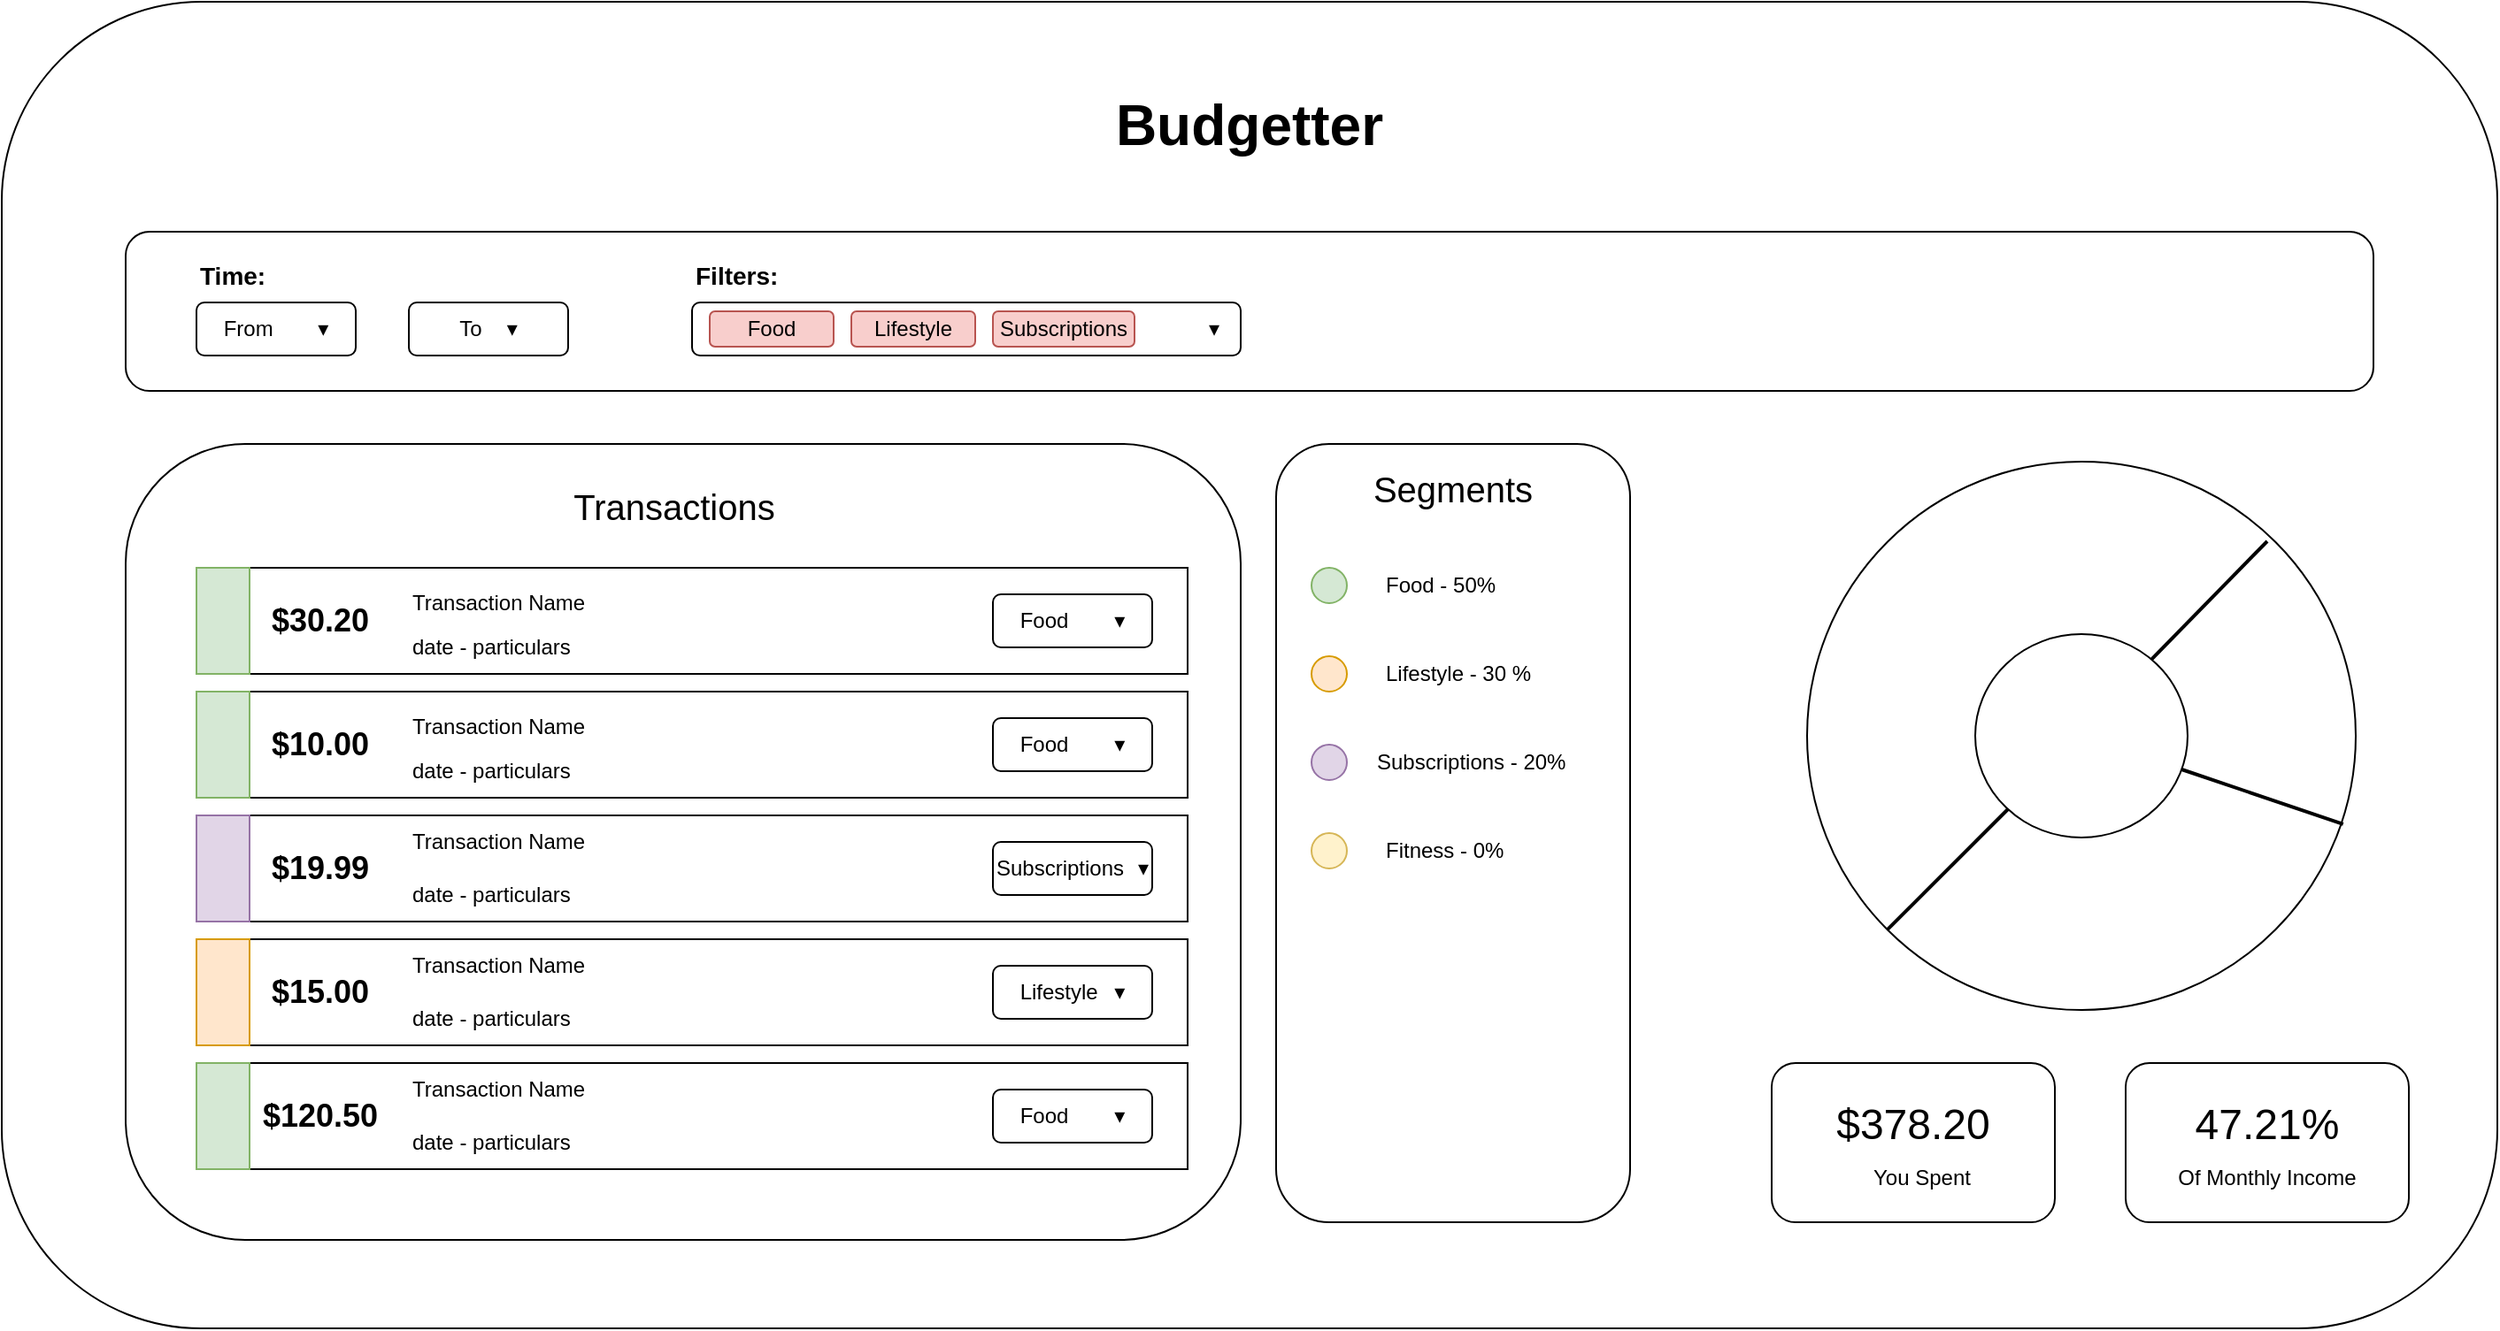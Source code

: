 <mxfile version="28.0.4">
  <diagram name="Page-1" id="HYPO_W0_CZPO0xO0YBl0">
    <mxGraphModel dx="2066" dy="1133" grid="1" gridSize="10" guides="1" tooltips="1" connect="1" arrows="1" fold="1" page="1" pageScale="1" pageWidth="4681" pageHeight="3300" math="0" shadow="0">
      <root>
        <mxCell id="0" />
        <mxCell id="1" parent="0" />
        <mxCell id="XGqoqJWx3mWhV6UJxJot-1" value="" style="rounded=1;whiteSpace=wrap;html=1;" vertex="1" parent="1">
          <mxGeometry x="340" y="170" width="1410" height="750" as="geometry" />
        </mxCell>
        <mxCell id="XGqoqJWx3mWhV6UJxJot-2" value="&lt;font style=&quot;font-size: 32px;&quot;&gt;&lt;b&gt;Budgetter&lt;/b&gt;&lt;/font&gt;" style="text;html=1;align=center;verticalAlign=middle;whiteSpace=wrap;rounded=0;" vertex="1" parent="1">
          <mxGeometry x="775" y="200" width="540" height="80" as="geometry" />
        </mxCell>
        <mxCell id="XGqoqJWx3mWhV6UJxJot-3" value="" style="rounded=1;whiteSpace=wrap;html=1;" vertex="1" parent="1">
          <mxGeometry x="410" y="420" width="630" height="450" as="geometry" />
        </mxCell>
        <mxCell id="XGqoqJWx3mWhV6UJxJot-4" value="" style="ellipse;whiteSpace=wrap;html=1;aspect=fixed;" vertex="1" parent="1">
          <mxGeometry x="1360" y="430" width="310" height="310" as="geometry" />
        </mxCell>
        <mxCell id="XGqoqJWx3mWhV6UJxJot-5" value="" style="rounded=0;whiteSpace=wrap;html=1;" vertex="1" parent="1">
          <mxGeometry x="450" y="490" width="560" height="60" as="geometry" />
        </mxCell>
        <mxCell id="XGqoqJWx3mWhV6UJxJot-6" value="" style="rounded=1;whiteSpace=wrap;html=1;" vertex="1" parent="1">
          <mxGeometry x="1060" y="420" width="200" height="440" as="geometry" />
        </mxCell>
        <mxCell id="XGqoqJWx3mWhV6UJxJot-7" value="" style="rounded=0;whiteSpace=wrap;html=1;" vertex="1" parent="1">
          <mxGeometry x="450" y="560" width="560" height="60" as="geometry" />
        </mxCell>
        <mxCell id="XGqoqJWx3mWhV6UJxJot-8" value="" style="rounded=0;whiteSpace=wrap;html=1;" vertex="1" parent="1">
          <mxGeometry x="450" y="630" width="560" height="60" as="geometry" />
        </mxCell>
        <mxCell id="XGqoqJWx3mWhV6UJxJot-9" value="" style="rounded=0;whiteSpace=wrap;html=1;" vertex="1" parent="1">
          <mxGeometry x="450" y="700" width="560" height="60" as="geometry" />
        </mxCell>
        <mxCell id="XGqoqJWx3mWhV6UJxJot-10" value="" style="rounded=0;whiteSpace=wrap;html=1;" vertex="1" parent="1">
          <mxGeometry x="450" y="770" width="560" height="60" as="geometry" />
        </mxCell>
        <mxCell id="XGqoqJWx3mWhV6UJxJot-12" value="" style="rounded=0;whiteSpace=wrap;html=1;fillColor=#d5e8d4;strokeColor=#82b366;" vertex="1" parent="1">
          <mxGeometry x="450" y="490" width="30" height="60" as="geometry" />
        </mxCell>
        <mxCell id="XGqoqJWx3mWhV6UJxJot-13" value="" style="rounded=0;whiteSpace=wrap;html=1;fillColor=#d5e8d4;strokeColor=#82b366;" vertex="1" parent="1">
          <mxGeometry x="450" y="560" width="30" height="60" as="geometry" />
        </mxCell>
        <mxCell id="XGqoqJWx3mWhV6UJxJot-14" value="" style="rounded=0;whiteSpace=wrap;html=1;fillColor=#e1d5e7;strokeColor=#9673a6;" vertex="1" parent="1">
          <mxGeometry x="450" y="630" width="30" height="60" as="geometry" />
        </mxCell>
        <mxCell id="XGqoqJWx3mWhV6UJxJot-15" value="" style="rounded=0;whiteSpace=wrap;html=1;fillColor=#ffe6cc;strokeColor=#d79b00;" vertex="1" parent="1">
          <mxGeometry x="450" y="700" width="30" height="60" as="geometry" />
        </mxCell>
        <mxCell id="XGqoqJWx3mWhV6UJxJot-16" value="" style="rounded=0;whiteSpace=wrap;html=1;fillColor=#d5e8d4;strokeColor=#82b366;" vertex="1" parent="1">
          <mxGeometry x="450" y="770" width="30" height="60" as="geometry" />
        </mxCell>
        <mxCell id="XGqoqJWx3mWhV6UJxJot-17" value="" style="ellipse;whiteSpace=wrap;html=1;fillColor=#d5e8d4;strokeColor=#82b366;" vertex="1" parent="1">
          <mxGeometry x="1080" y="490" width="20" height="20" as="geometry" />
        </mxCell>
        <mxCell id="XGqoqJWx3mWhV6UJxJot-18" value="" style="ellipse;whiteSpace=wrap;html=1;fillColor=#ffe6cc;strokeColor=#d79b00;" vertex="1" parent="1">
          <mxGeometry x="1080" y="540" width="20" height="20" as="geometry" />
        </mxCell>
        <mxCell id="XGqoqJWx3mWhV6UJxJot-19" value="" style="ellipse;whiteSpace=wrap;html=1;fillColor=#e1d5e7;strokeColor=#9673a6;" vertex="1" parent="1">
          <mxGeometry x="1080" y="590" width="20" height="20" as="geometry" />
        </mxCell>
        <mxCell id="XGqoqJWx3mWhV6UJxJot-20" value="" style="ellipse;whiteSpace=wrap;html=1;fillColor=#fff2cc;strokeColor=#d6b656;" vertex="1" parent="1">
          <mxGeometry x="1080" y="640" width="20" height="20" as="geometry" />
        </mxCell>
        <mxCell id="XGqoqJWx3mWhV6UJxJot-22" value="" style="endArrow=none;html=1;rounded=0;exitX=0;exitY=1;exitDx=0;exitDy=0;strokeWidth=2;" edge="1" parent="1" source="XGqoqJWx3mWhV6UJxJot-50">
          <mxGeometry width="50" height="50" relative="1" as="geometry">
            <mxPoint x="1570" y="525" as="sourcePoint" />
            <mxPoint x="1620" y="475" as="targetPoint" />
          </mxGeometry>
        </mxCell>
        <mxCell id="XGqoqJWx3mWhV6UJxJot-23" value="" style="endArrow=none;html=1;rounded=0;entryX=0.977;entryY=0.661;entryDx=0;entryDy=0;entryPerimeter=0;strokeWidth=2;" edge="1" parent="1" source="XGqoqJWx3mWhV6UJxJot-50" target="XGqoqJWx3mWhV6UJxJot-4">
          <mxGeometry width="50" height="50" relative="1" as="geometry">
            <mxPoint x="1510" y="585" as="sourcePoint" />
            <mxPoint x="1600" y="605" as="targetPoint" />
          </mxGeometry>
        </mxCell>
        <mxCell id="XGqoqJWx3mWhV6UJxJot-24" value="&lt;font style=&quot;font-size: 20px;&quot;&gt;Transactions&lt;/font&gt;" style="text;html=1;align=center;verticalAlign=middle;whiteSpace=wrap;rounded=0;" vertex="1" parent="1">
          <mxGeometry x="590" y="440" width="260" height="30" as="geometry" />
        </mxCell>
        <mxCell id="XGqoqJWx3mWhV6UJxJot-25" value="&lt;font style=&quot;font-size: 20px;&quot;&gt;Segments&lt;/font&gt;" style="text;html=1;align=center;verticalAlign=middle;whiteSpace=wrap;rounded=0;" vertex="1" parent="1">
          <mxGeometry x="1030" y="430" width="260" height="30" as="geometry" />
        </mxCell>
        <mxCell id="XGqoqJWx3mWhV6UJxJot-26" value="&lt;div align=&quot;left&quot;&gt;Food - 50%&lt;/div&gt;" style="text;html=1;align=left;verticalAlign=middle;whiteSpace=wrap;rounded=0;" vertex="1" parent="1">
          <mxGeometry x="1120" y="485" width="120" height="30" as="geometry" />
        </mxCell>
        <mxCell id="XGqoqJWx3mWhV6UJxJot-27" value="Lifestyle - 30 %" style="text;html=1;align=left;verticalAlign=middle;whiteSpace=wrap;rounded=0;" vertex="1" parent="1">
          <mxGeometry x="1120" y="535" width="120" height="30" as="geometry" />
        </mxCell>
        <mxCell id="XGqoqJWx3mWhV6UJxJot-28" value="Subscriptions - 20%" style="text;html=1;align=left;verticalAlign=middle;whiteSpace=wrap;rounded=0;" vertex="1" parent="1">
          <mxGeometry x="1115" y="585" width="120" height="30" as="geometry" />
        </mxCell>
        <mxCell id="XGqoqJWx3mWhV6UJxJot-29" value="Fitness - 0%" style="text;html=1;align=left;verticalAlign=middle;whiteSpace=wrap;rounded=0;" vertex="1" parent="1">
          <mxGeometry x="1120" y="635" width="110" height="30" as="geometry" />
        </mxCell>
        <mxCell id="XGqoqJWx3mWhV6UJxJot-30" value="Food&lt;span style=&quot;white-space: pre;&quot;&gt;&#x9;▾&lt;/span&gt;" style="rounded=1;whiteSpace=wrap;html=1;" vertex="1" parent="1">
          <mxGeometry x="900" y="505" width="90" height="30" as="geometry" />
        </mxCell>
        <mxCell id="XGqoqJWx3mWhV6UJxJot-31" value="Food&lt;span style=&quot;white-space: pre;&quot;&gt;&#x9;▾&lt;/span&gt;" style="rounded=1;whiteSpace=wrap;html=1;" vertex="1" parent="1">
          <mxGeometry x="900" y="575" width="90" height="30" as="geometry" />
        </mxCell>
        <mxCell id="XGqoqJWx3mWhV6UJxJot-32" value="Subscriptions&lt;span style=&quot;white-space: pre;&quot;&gt;&#x9;▾&lt;/span&gt;" style="rounded=1;whiteSpace=wrap;html=1;" vertex="1" parent="1">
          <mxGeometry x="900" y="645" width="90" height="30" as="geometry" />
        </mxCell>
        <mxCell id="XGqoqJWx3mWhV6UJxJot-33" value="Lifestyle&lt;span style=&quot;white-space: pre;&quot;&gt;&#x9;▾&lt;/span&gt;" style="rounded=1;whiteSpace=wrap;html=1;" vertex="1" parent="1">
          <mxGeometry x="900" y="715" width="90" height="30" as="geometry" />
        </mxCell>
        <mxCell id="XGqoqJWx3mWhV6UJxJot-34" value="Food&lt;span style=&quot;white-space: pre;&quot;&gt;&#x9;▾&lt;/span&gt;" style="rounded=1;whiteSpace=wrap;html=1;" vertex="1" parent="1">
          <mxGeometry x="900" y="785" width="90" height="30" as="geometry" />
        </mxCell>
        <mxCell id="XGqoqJWx3mWhV6UJxJot-35" value="&lt;b&gt;&lt;font style=&quot;font-size: 18px;&quot;&gt;$30.20&lt;/font&gt;&lt;/b&gt;" style="text;html=1;align=center;verticalAlign=middle;whiteSpace=wrap;rounded=0;" vertex="1" parent="1">
          <mxGeometry x="490" y="505" width="60" height="30" as="geometry" />
        </mxCell>
        <mxCell id="XGqoqJWx3mWhV6UJxJot-36" value="&lt;font style=&quot;font-size: 18px;&quot;&gt;&lt;b&gt;$10.00&lt;/b&gt;&lt;/font&gt;" style="text;html=1;align=center;verticalAlign=middle;whiteSpace=wrap;rounded=0;" vertex="1" parent="1">
          <mxGeometry x="490" y="575" width="60" height="30" as="geometry" />
        </mxCell>
        <mxCell id="XGqoqJWx3mWhV6UJxJot-37" value="&lt;b&gt;&lt;font style=&quot;font-size: 18px;&quot;&gt;$19.99&lt;/font&gt;&lt;/b&gt;" style="text;html=1;align=center;verticalAlign=middle;whiteSpace=wrap;rounded=0;" vertex="1" parent="1">
          <mxGeometry x="490" y="645" width="60" height="30" as="geometry" />
        </mxCell>
        <mxCell id="XGqoqJWx3mWhV6UJxJot-38" value="&lt;b&gt;&lt;font style=&quot;font-size: 18px;&quot;&gt;$15.00&lt;/font&gt;&lt;/b&gt;" style="text;html=1;align=center;verticalAlign=middle;whiteSpace=wrap;rounded=0;" vertex="1" parent="1">
          <mxGeometry x="490" y="715" width="60" height="30" as="geometry" />
        </mxCell>
        <mxCell id="XGqoqJWx3mWhV6UJxJot-39" value="&lt;b&gt;&lt;font style=&quot;font-size: 18px;&quot;&gt;$120.50&lt;/font&gt;&lt;/b&gt;" style="text;html=1;align=center;verticalAlign=middle;whiteSpace=wrap;rounded=0;" vertex="1" parent="1">
          <mxGeometry x="490" y="785" width="60" height="30" as="geometry" />
        </mxCell>
        <mxCell id="XGqoqJWx3mWhV6UJxJot-40" value="Transaction Name" style="text;html=1;align=left;verticalAlign=middle;whiteSpace=wrap;rounded=0;" vertex="1" parent="1">
          <mxGeometry x="570" y="495" width="300" height="30" as="geometry" />
        </mxCell>
        <mxCell id="XGqoqJWx3mWhV6UJxJot-41" value="date - particulars" style="text;html=1;align=left;verticalAlign=middle;whiteSpace=wrap;rounded=0;" vertex="1" parent="1">
          <mxGeometry x="570" y="520" width="300" height="30" as="geometry" />
        </mxCell>
        <mxCell id="XGqoqJWx3mWhV6UJxJot-42" value="Transaction Name" style="text;html=1;align=left;verticalAlign=middle;whiteSpace=wrap;rounded=0;" vertex="1" parent="1">
          <mxGeometry x="570" y="565" width="300" height="30" as="geometry" />
        </mxCell>
        <mxCell id="XGqoqJWx3mWhV6UJxJot-43" value="date - particulars" style="text;html=1;align=left;verticalAlign=middle;whiteSpace=wrap;rounded=0;" vertex="1" parent="1">
          <mxGeometry x="570" y="590" width="300" height="30" as="geometry" />
        </mxCell>
        <mxCell id="XGqoqJWx3mWhV6UJxJot-44" value="Transaction Name" style="text;html=1;align=left;verticalAlign=middle;whiteSpace=wrap;rounded=0;" vertex="1" parent="1">
          <mxGeometry x="570" y="630" width="300" height="30" as="geometry" />
        </mxCell>
        <mxCell id="XGqoqJWx3mWhV6UJxJot-45" value="date - particulars" style="text;html=1;align=left;verticalAlign=middle;whiteSpace=wrap;rounded=0;" vertex="1" parent="1">
          <mxGeometry x="570" y="660" width="300" height="30" as="geometry" />
        </mxCell>
        <mxCell id="XGqoqJWx3mWhV6UJxJot-46" value="Transaction Name" style="text;html=1;align=left;verticalAlign=middle;whiteSpace=wrap;rounded=0;" vertex="1" parent="1">
          <mxGeometry x="570" y="700" width="300" height="30" as="geometry" />
        </mxCell>
        <mxCell id="XGqoqJWx3mWhV6UJxJot-47" value="date - particulars" style="text;html=1;align=left;verticalAlign=middle;whiteSpace=wrap;rounded=0;" vertex="1" parent="1">
          <mxGeometry x="570" y="730" width="300" height="30" as="geometry" />
        </mxCell>
        <mxCell id="XGqoqJWx3mWhV6UJxJot-48" value="Transaction Name" style="text;html=1;align=left;verticalAlign=middle;whiteSpace=wrap;rounded=0;" vertex="1" parent="1">
          <mxGeometry x="570" y="770" width="300" height="30" as="geometry" />
        </mxCell>
        <mxCell id="XGqoqJWx3mWhV6UJxJot-49" value="date - particulars" style="text;html=1;align=left;verticalAlign=middle;whiteSpace=wrap;rounded=0;" vertex="1" parent="1">
          <mxGeometry x="570" y="800" width="300" height="30" as="geometry" />
        </mxCell>
        <mxCell id="XGqoqJWx3mWhV6UJxJot-51" value="" style="endArrow=none;html=1;rounded=0;entryX=0.977;entryY=0.661;entryDx=0;entryDy=0;entryPerimeter=0;strokeWidth=2;" edge="1" parent="1" target="XGqoqJWx3mWhV6UJxJot-50">
          <mxGeometry width="50" height="50" relative="1" as="geometry">
            <mxPoint x="1510" y="585" as="sourcePoint" />
            <mxPoint x="1663" y="635" as="targetPoint" />
          </mxGeometry>
        </mxCell>
        <mxCell id="XGqoqJWx3mWhV6UJxJot-52" value="" style="endArrow=none;html=1;rounded=0;exitX=0;exitY=1;exitDx=0;exitDy=0;strokeWidth=2;" edge="1" parent="1" source="XGqoqJWx3mWhV6UJxJot-4" target="XGqoqJWx3mWhV6UJxJot-50">
          <mxGeometry width="50" height="50" relative="1" as="geometry">
            <mxPoint x="1405" y="695" as="sourcePoint" />
            <mxPoint x="1620" y="475" as="targetPoint" />
          </mxGeometry>
        </mxCell>
        <mxCell id="XGqoqJWx3mWhV6UJxJot-50" value="" style="ellipse;whiteSpace=wrap;html=1;" vertex="1" parent="1">
          <mxGeometry x="1455" y="527.5" width="120" height="115" as="geometry" />
        </mxCell>
        <mxCell id="XGqoqJWx3mWhV6UJxJot-53" value="" style="rounded=1;whiteSpace=wrap;html=1;" vertex="1" parent="1">
          <mxGeometry x="410" y="300" width="1270" height="90" as="geometry" />
        </mxCell>
        <mxCell id="XGqoqJWx3mWhV6UJxJot-54" value="" style="rounded=1;whiteSpace=wrap;html=1;" vertex="1" parent="1">
          <mxGeometry x="1340" y="770" width="160" height="90" as="geometry" />
        </mxCell>
        <mxCell id="XGqoqJWx3mWhV6UJxJot-55" value="" style="rounded=1;whiteSpace=wrap;html=1;" vertex="1" parent="1">
          <mxGeometry x="1540" y="770" width="160" height="90" as="geometry" />
        </mxCell>
        <mxCell id="XGqoqJWx3mWhV6UJxJot-56" value="&lt;font style=&quot;font-size: 24px;&quot;&gt;$378.20&lt;/font&gt;" style="text;html=1;align=center;verticalAlign=middle;whiteSpace=wrap;rounded=0;" vertex="1" parent="1">
          <mxGeometry x="1370" y="790" width="100" height="30" as="geometry" />
        </mxCell>
        <mxCell id="XGqoqJWx3mWhV6UJxJot-57" value="&lt;font style=&quot;font-size: 24px;&quot;&gt;47.21%&lt;/font&gt;" style="text;html=1;align=center;verticalAlign=middle;whiteSpace=wrap;rounded=0;" vertex="1" parent="1">
          <mxGeometry x="1570" y="790" width="100" height="30" as="geometry" />
        </mxCell>
        <mxCell id="XGqoqJWx3mWhV6UJxJot-58" value="You Spent" style="text;html=1;align=center;verticalAlign=middle;whiteSpace=wrap;rounded=0;" vertex="1" parent="1">
          <mxGeometry x="1360" y="820" width="130" height="30" as="geometry" />
        </mxCell>
        <mxCell id="XGqoqJWx3mWhV6UJxJot-59" value="Of Monthly Income" style="text;html=1;align=center;verticalAlign=middle;whiteSpace=wrap;rounded=0;" vertex="1" parent="1">
          <mxGeometry x="1555" y="820" width="130" height="30" as="geometry" />
        </mxCell>
        <mxCell id="XGqoqJWx3mWhV6UJxJot-60" value="From&lt;span style=&quot;white-space: pre;&quot;&gt;&#x9;▾&lt;/span&gt;" style="rounded=1;whiteSpace=wrap;html=1;" vertex="1" parent="1">
          <mxGeometry x="450" y="340" width="90" height="30" as="geometry" />
        </mxCell>
        <mxCell id="XGqoqJWx3mWhV6UJxJot-61" value="To&lt;span style=&quot;white-space: pre;&quot;&gt;&#x9;▾&lt;/span&gt;" style="rounded=1;whiteSpace=wrap;html=1;" vertex="1" parent="1">
          <mxGeometry x="570" y="340" width="90" height="30" as="geometry" />
        </mxCell>
        <mxCell id="XGqoqJWx3mWhV6UJxJot-62" value="&lt;div align=&quot;left&quot;&gt;&lt;b&gt;&lt;font style=&quot;font-size: 14px;&quot;&gt;Time:&lt;/font&gt;&lt;/b&gt;&lt;/div&gt;" style="text;html=1;align=left;verticalAlign=middle;whiteSpace=wrap;rounded=0;" vertex="1" parent="1">
          <mxGeometry x="450" y="310" width="100" height="30" as="geometry" />
        </mxCell>
        <mxCell id="XGqoqJWx3mWhV6UJxJot-63" value="" style="rounded=1;whiteSpace=wrap;html=1;" vertex="1" parent="1">
          <mxGeometry x="730" y="340" width="310" height="30" as="geometry" />
        </mxCell>
        <mxCell id="XGqoqJWx3mWhV6UJxJot-64" value="&lt;font style=&quot;font-size: 14px;&quot;&gt;&lt;b&gt;Filters:&lt;/b&gt;&lt;/font&gt;" style="text;html=1;align=left;verticalAlign=middle;whiteSpace=wrap;rounded=0;" vertex="1" parent="1">
          <mxGeometry x="730" y="310" width="100" height="30" as="geometry" />
        </mxCell>
        <mxCell id="XGqoqJWx3mWhV6UJxJot-65" value="&lt;span style=&quot;white-space: pre;&quot;&gt;▾&lt;/span&gt;" style="text;html=1;align=center;verticalAlign=middle;whiteSpace=wrap;rounded=0;" vertex="1" parent="1">
          <mxGeometry x="1010" y="340" width="30" height="30" as="geometry" />
        </mxCell>
        <mxCell id="XGqoqJWx3mWhV6UJxJot-66" value="Food" style="rounded=1;whiteSpace=wrap;html=1;fillColor=#f8cecc;strokeColor=#b85450;" vertex="1" parent="1">
          <mxGeometry x="740" y="345" width="70" height="20" as="geometry" />
        </mxCell>
        <mxCell id="XGqoqJWx3mWhV6UJxJot-67" value="Lifestyle" style="rounded=1;whiteSpace=wrap;html=1;fillColor=#f8cecc;strokeColor=#b85450;" vertex="1" parent="1">
          <mxGeometry x="820" y="345" width="70" height="20" as="geometry" />
        </mxCell>
        <mxCell id="XGqoqJWx3mWhV6UJxJot-68" value="Subscriptions" style="rounded=1;whiteSpace=wrap;html=1;fillColor=#f8cecc;strokeColor=#b85450;" vertex="1" parent="1">
          <mxGeometry x="900" y="345" width="80" height="20" as="geometry" />
        </mxCell>
      </root>
    </mxGraphModel>
  </diagram>
</mxfile>
